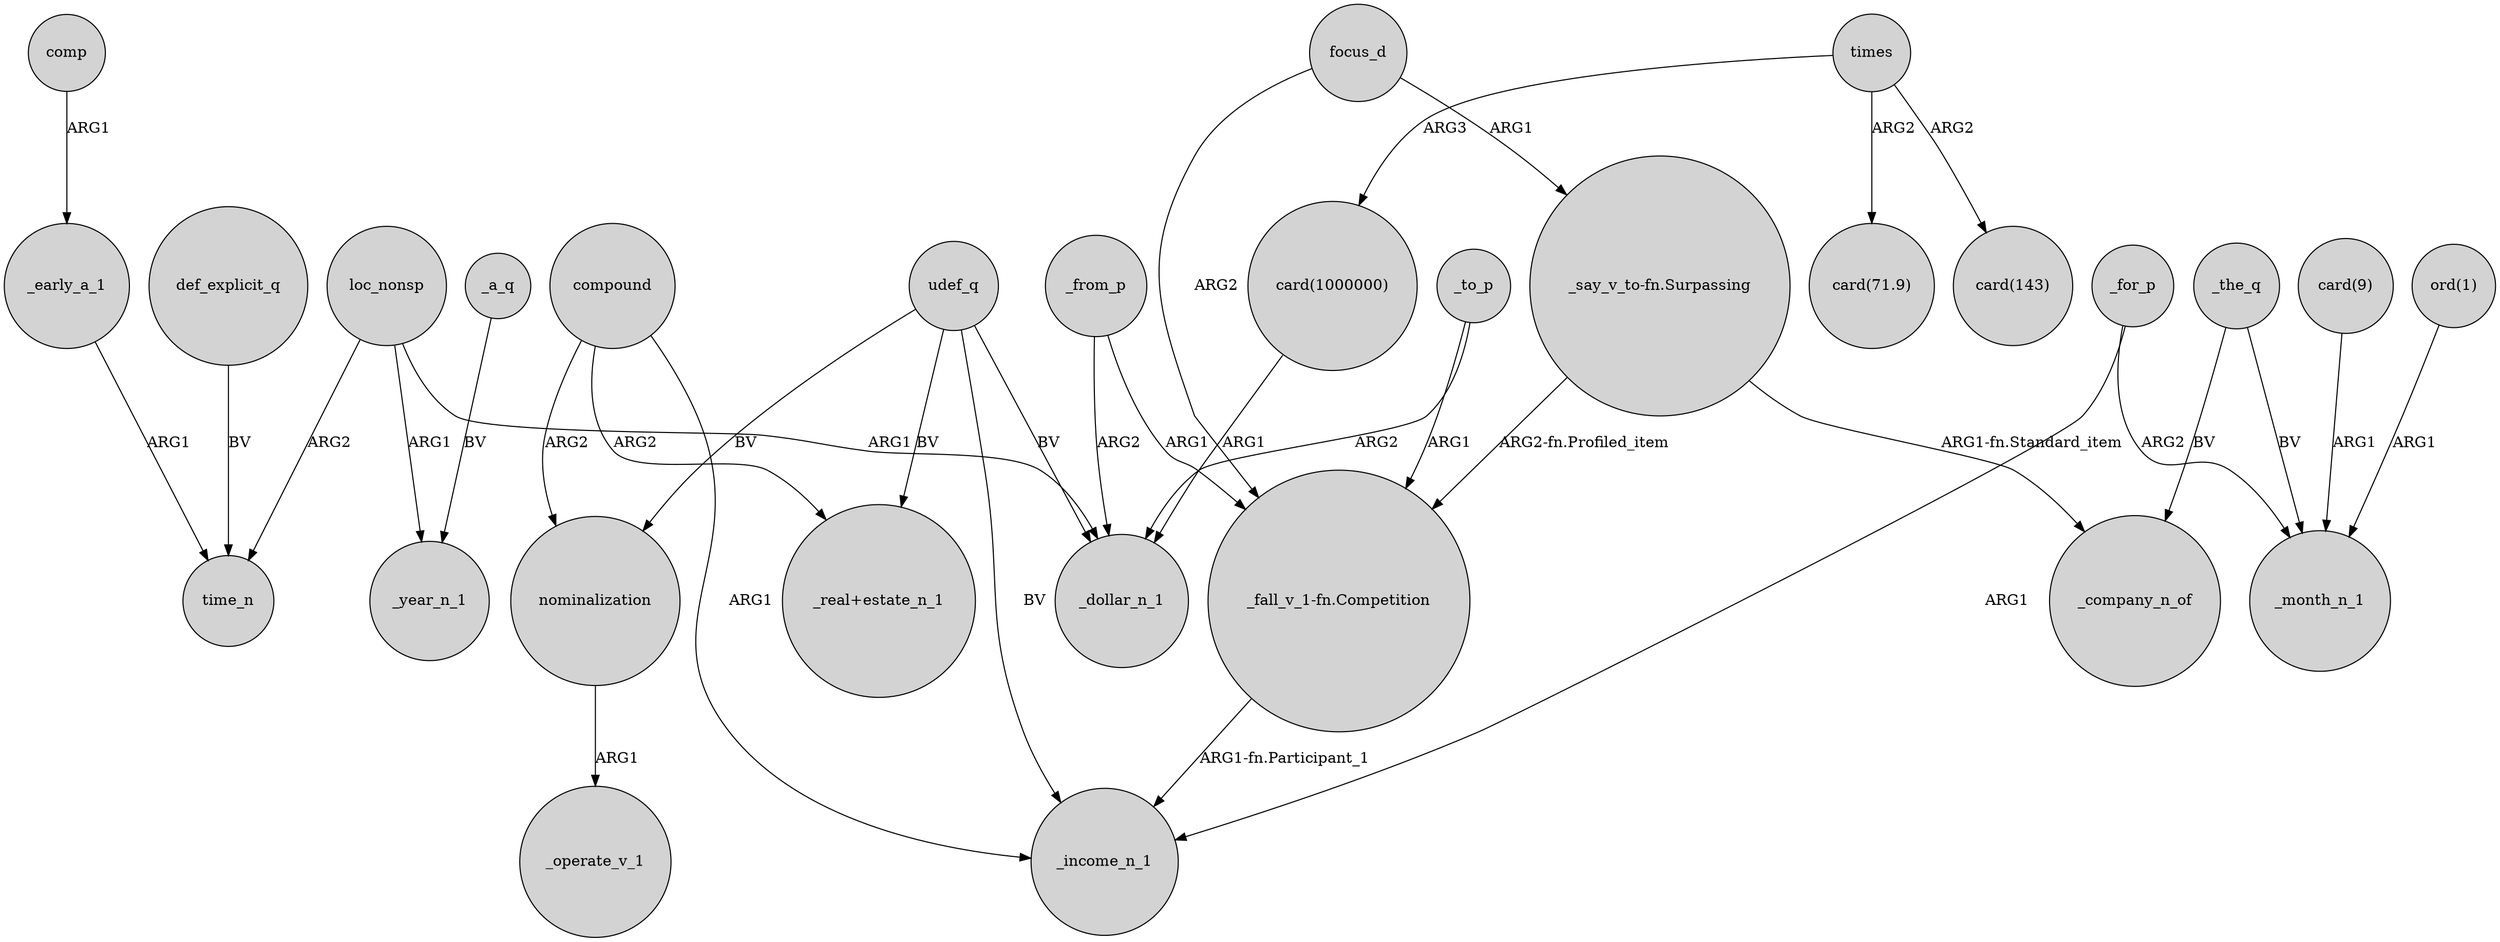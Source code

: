 digraph {
	node [shape=circle style=filled]
	_early_a_1 -> time_n [label=ARG1]
	loc_nonsp -> _dollar_n_1 [label=ARG1]
	_to_p -> "_fall_v_1-fn.Competition" [label=ARG1]
	"ord(1)" -> _month_n_1 [label=ARG1]
	"_say_v_to-fn.Surpassing" -> _company_n_of [label="ARG1-fn.Standard_item"]
	_the_q -> _month_n_1 [label=BV]
	udef_q -> _income_n_1 [label=BV]
	loc_nonsp -> _year_n_1 [label=ARG1]
	_for_p -> _income_n_1 [label=ARG1]
	udef_q -> nominalization [label=BV]
	nominalization -> _operate_v_1 [label=ARG1]
	times -> "card(1000000)" [label=ARG3]
	comp -> _early_a_1 [label=ARG1]
	"_fall_v_1-fn.Competition" -> _income_n_1 [label="ARG1-fn.Participant_1"]
	_to_p -> _dollar_n_1 [label=ARG2]
	compound -> "_real+estate_n_1" [label=ARG2]
	_a_q -> _year_n_1 [label=BV]
	compound -> nominalization [label=ARG2]
	times -> "card(71.9)" [label=ARG2]
	_from_p -> "_fall_v_1-fn.Competition" [label=ARG1]
	focus_d -> "_fall_v_1-fn.Competition" [label=ARG2]
	compound -> _income_n_1 [label=ARG1]
	udef_q -> _dollar_n_1 [label=BV]
	"card(1000000)" -> _dollar_n_1 [label=ARG1]
	times -> "card(143)" [label=ARG2]
	focus_d -> "_say_v_to-fn.Surpassing" [label=ARG1]
	def_explicit_q -> time_n [label=BV]
	loc_nonsp -> time_n [label=ARG2]
	"_say_v_to-fn.Surpassing" -> "_fall_v_1-fn.Competition" [label="ARG2-fn.Profiled_item"]
	"card(9)" -> _month_n_1 [label=ARG1]
	udef_q -> "_real+estate_n_1" [label=BV]
	_the_q -> _company_n_of [label=BV]
	_from_p -> _dollar_n_1 [label=ARG2]
	_for_p -> _month_n_1 [label=ARG2]
}

